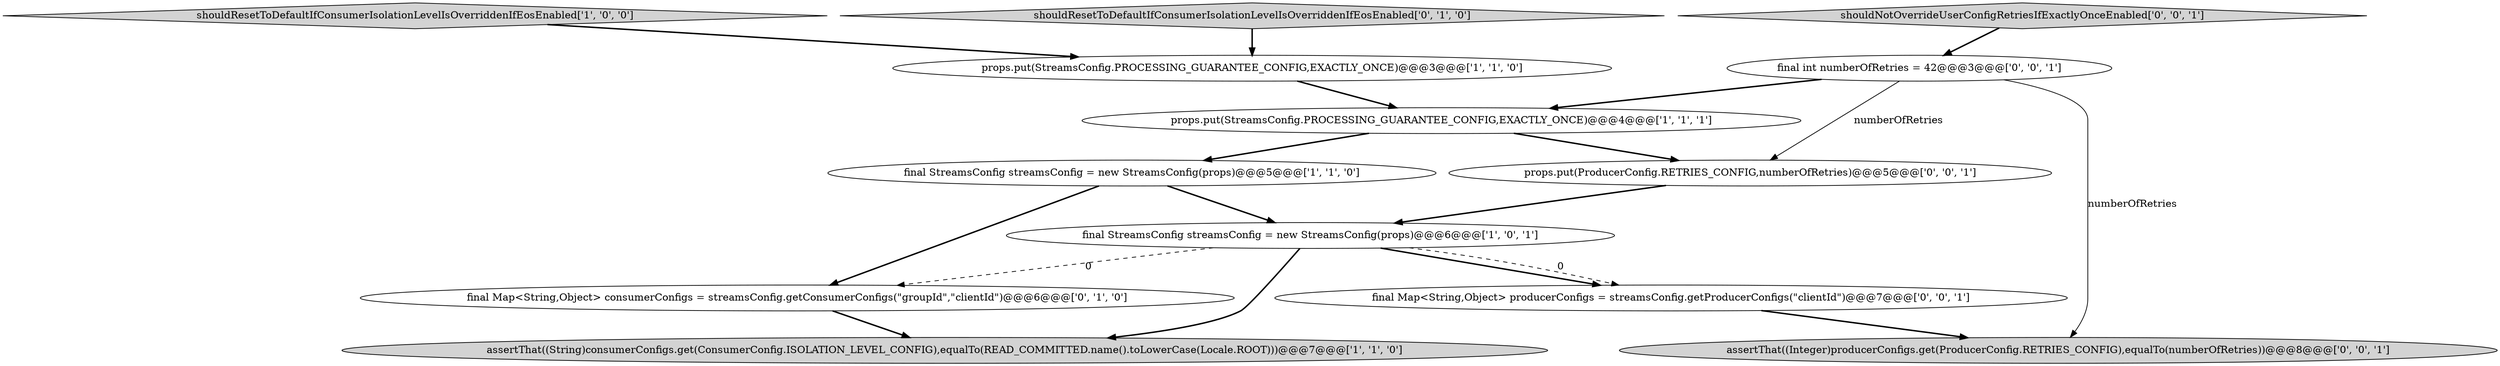 digraph {
2 [style = filled, label = "final StreamsConfig streamsConfig = new StreamsConfig(props)@@@6@@@['1', '0', '1']", fillcolor = white, shape = ellipse image = "AAA0AAABBB1BBB"];
9 [style = filled, label = "final Map<String,Object> producerConfigs = streamsConfig.getProducerConfigs(\"clientId\")@@@7@@@['0', '0', '1']", fillcolor = white, shape = ellipse image = "AAA0AAABBB3BBB"];
10 [style = filled, label = "assertThat((Integer)producerConfigs.get(ProducerConfig.RETRIES_CONFIG),equalTo(numberOfRetries))@@@8@@@['0', '0', '1']", fillcolor = lightgray, shape = ellipse image = "AAA0AAABBB3BBB"];
1 [style = filled, label = "props.put(StreamsConfig.PROCESSING_GUARANTEE_CONFIG,EXACTLY_ONCE)@@@3@@@['1', '1', '0']", fillcolor = white, shape = ellipse image = "AAA0AAABBB1BBB"];
8 [style = filled, label = "final int numberOfRetries = 42@@@3@@@['0', '0', '1']", fillcolor = white, shape = ellipse image = "AAA0AAABBB3BBB"];
3 [style = filled, label = "assertThat((String)consumerConfigs.get(ConsumerConfig.ISOLATION_LEVEL_CONFIG),equalTo(READ_COMMITTED.name().toLowerCase(Locale.ROOT)))@@@7@@@['1', '1', '0']", fillcolor = lightgray, shape = ellipse image = "AAA0AAABBB1BBB"];
0 [style = filled, label = "final StreamsConfig streamsConfig = new StreamsConfig(props)@@@5@@@['1', '1', '0']", fillcolor = white, shape = ellipse image = "AAA0AAABBB1BBB"];
4 [style = filled, label = "props.put(StreamsConfig.PROCESSING_GUARANTEE_CONFIG,EXACTLY_ONCE)@@@4@@@['1', '1', '1']", fillcolor = white, shape = ellipse image = "AAA0AAABBB1BBB"];
6 [style = filled, label = "final Map<String,Object> consumerConfigs = streamsConfig.getConsumerConfigs(\"groupId\",\"clientId\")@@@6@@@['0', '1', '0']", fillcolor = white, shape = ellipse image = "AAA1AAABBB2BBB"];
11 [style = filled, label = "props.put(ProducerConfig.RETRIES_CONFIG,numberOfRetries)@@@5@@@['0', '0', '1']", fillcolor = white, shape = ellipse image = "AAA0AAABBB3BBB"];
12 [style = filled, label = "shouldNotOverrideUserConfigRetriesIfExactlyOnceEnabled['0', '0', '1']", fillcolor = lightgray, shape = diamond image = "AAA0AAABBB3BBB"];
7 [style = filled, label = "shouldResetToDefaultIfConsumerIsolationLevelIsOverriddenIfEosEnabled['0', '1', '0']", fillcolor = lightgray, shape = diamond image = "AAA0AAABBB2BBB"];
5 [style = filled, label = "shouldResetToDefaultIfConsumerIsolationLevelIsOverriddenIfEosEnabled['1', '0', '0']", fillcolor = lightgray, shape = diamond image = "AAA0AAABBB1BBB"];
0->6 [style = bold, label=""];
4->11 [style = bold, label=""];
2->9 [style = bold, label=""];
9->10 [style = bold, label=""];
8->11 [style = solid, label="numberOfRetries"];
2->9 [style = dashed, label="0"];
7->1 [style = bold, label=""];
2->6 [style = dashed, label="0"];
0->2 [style = bold, label=""];
12->8 [style = bold, label=""];
8->4 [style = bold, label=""];
6->3 [style = bold, label=""];
11->2 [style = bold, label=""];
4->0 [style = bold, label=""];
1->4 [style = bold, label=""];
2->3 [style = bold, label=""];
8->10 [style = solid, label="numberOfRetries"];
5->1 [style = bold, label=""];
}
